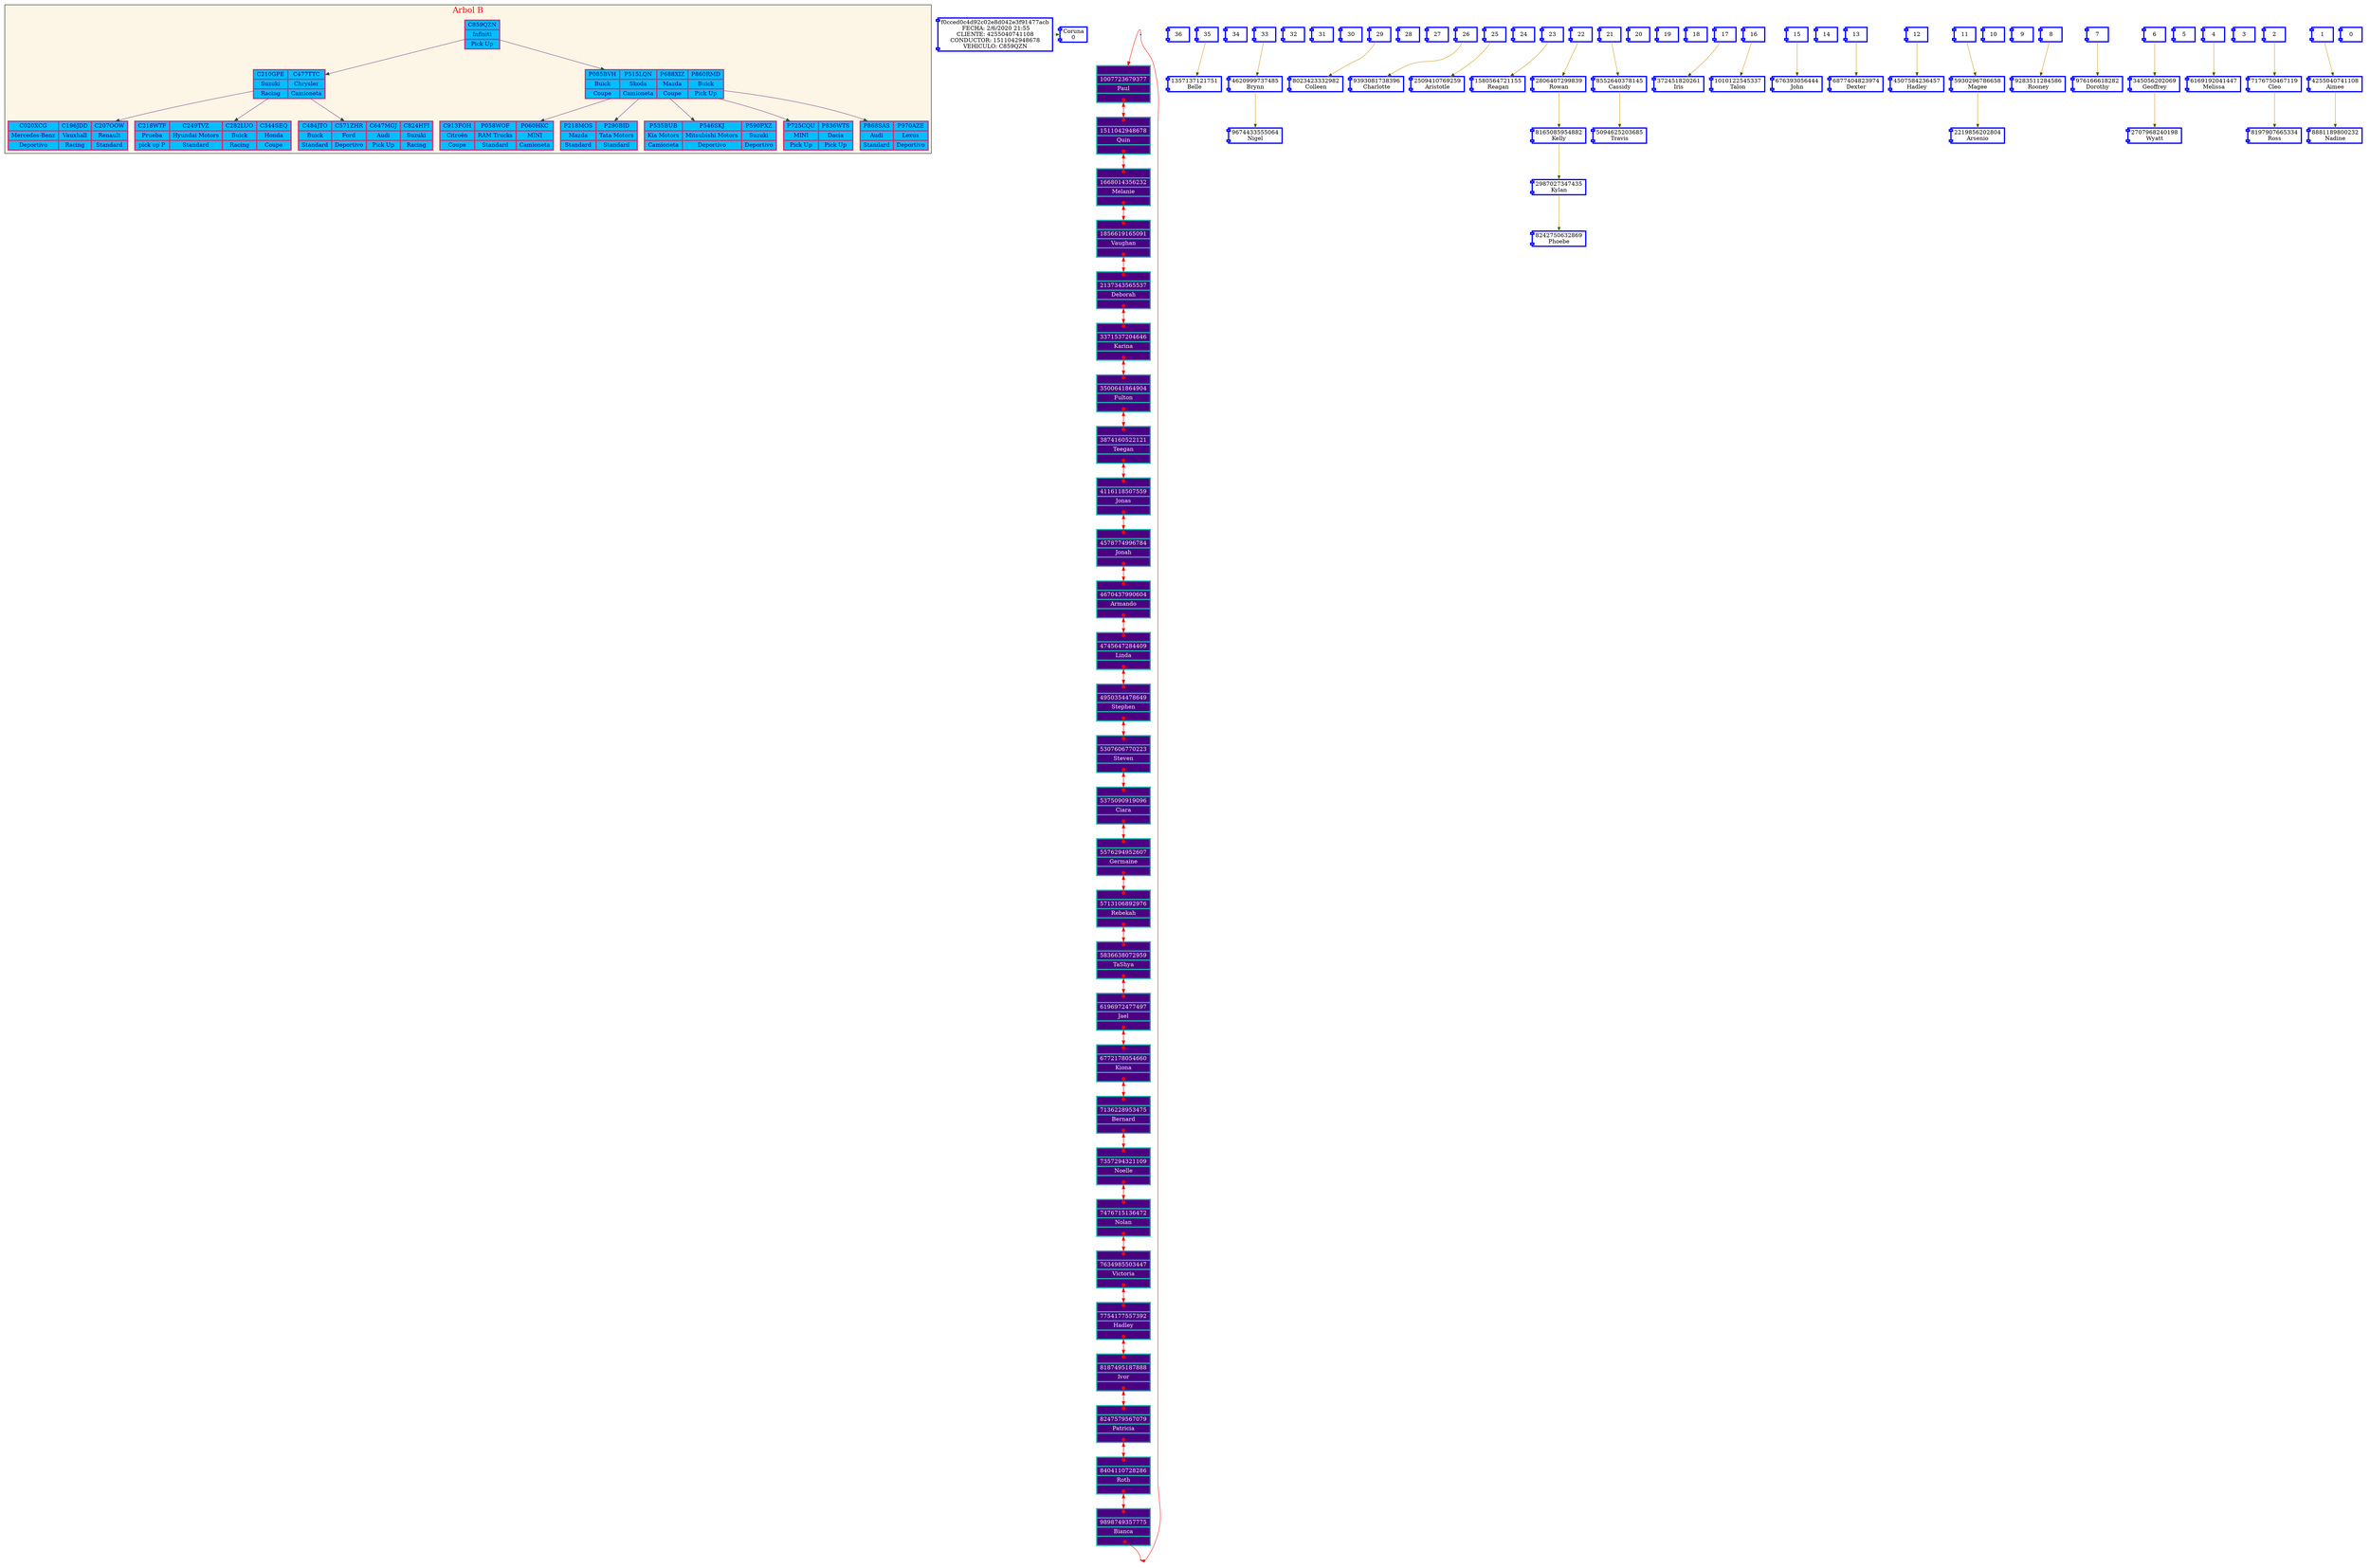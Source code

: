 digraph MAIN {
node[shape=component style="solid" color="blue" fontcolor = "black" penwidth=3];
edge[style=filled fillcolor="darkgreen" color="darkgoldenrod3"];
rankdir=TB;
subgraph cluster_0{
rankdir=TB;
bgcolor="oldlace"; 
node[fillcolor =deepskyblue , fontcolor = navy , color =    violetred3   ,style = filled, shape = record, width = 1 height = 1];
  67565357819078[ label ="{<C859QZN>C859QZN|Infiniti|Pick Up}"]  
67485048886771[ label ="{<C020XCG>C020XCG|Mercedes-Benz|Deportivo}|{<C196JDD>C196JDD|Vauxhall|Racing}|{<C207OOW>C207OOW|Renault|Standard}"]  
67504956878470[ label ="{<C218WTF>C218WTF|Prueba|pick up P}|{<C249TVZ>C249TVZ|Hyundai Motors|Standard}|{<C282LUO>C282LUO|Buick|Racing}|{<C344SEQ>C344SEQ|Honda|Coupe}"]  
67525652748479[ label ="{<C484JTO>C484JTO|Buick|Standard}|{<C571ZHR>C571ZHR|Ford|Deportivo}|{<C647MGJ>C647MGJ|Audi|Pick Up}|{<C824HFI>C824HFI|Suzuki|Racing}"]  
67504948718069[ label ="{<C210GPE>C210GPE|Suzuki|Racing}|{<C477TTC>C477TTC|Chrysler|Camioneta}"]  
67574951707972[ label ="{<C913FOH>C913FOH|Citroën|Coupe}|{<P058WOF>P058WOF|RAM Trucks|Standard}|{<P060HKC>P060HKC|MINI|Camioneta}"]  
80504956777983[ label ="{<P218MOS>P218MOS|Mazda|Standard}|{<P290BID>P290BID|Tata Motors|Standard}"]  
80535153668566[ label ="{<P535BUB>P535BUB|Kia Motors|Camioneta}|{<P546SKJ>P546SKJ|Mitsubishi Motors|Deportivo}|{<P590PXZ>P590PXZ|Suzuki|Deportivo}"]  
80555053678185[ label ="{<P725CQU>P725CQU|MINI|Pick Up}|{<P836WTS>P836WTS|Dacia|Pick Up}"]  
80565456836583[ label ="{<P868SAS>P868SAS|Audi|Standard}|{<P970AZE>P970AZE|Lexus|Deportivo}"]  
80485653668672[ label ="{<P085BVH>P085BVH|Buick|Coupe}|{<P515LQN>P515LQN|Skoda|Camioneta}|{<P688XIZ>P688XIZ|Mazda|Coupe}|{<P860RMD>P860RMD|Buick|Pick Up}"]  
67504948718069->67485048886771[dir="forward", color=mediumorchid4];
67504948718069->67504956878470[dir="forward", color=mediumorchid4];
67504948718069->67525652748479[dir="forward", color=mediumorchid4];
67565357819078->67504948718069[dir="forward", color=mediumorchid4];
80485653668672->67574951707972[dir="forward", color=mediumorchid4];
80485653668672->80504956777983[dir="forward", color=mediumorchid4];
80485653668672->80535153668566[dir="forward", color=mediumorchid4];
80485653668672->80555053678185[dir="forward", color=mediumorchid4];
80485653668672->80565456836583[dir="forward", color=mediumorchid4];
67565357819078->80485653668672[dir="forward", color=mediumorchid4];
label="Arbol B"fontsize=20 fontcolor=red;
}subgraph cluster_1{
style=filled;
color=white;
"f0cced0c4d92c02e8d042e3f91477acb"[label="f0cced0c4d92c02e8d042e3f91477acb
 FECHA: 2/6/2020 21:55
CLIENTE: 4255040741108
CONDUCTOR: 1511042948678
VEHICULO: C859QZN"];
"0Coruna"[label="Coruna
0"];
{ rank = same;"f0cced0c4d92c02e8d042e3f91477acb";"0Coruna";}
"f0cced0c4d92c02e8d042e3f91477acb"->"0Coruna"}
subgraph cluster_2{
style=filled;
color=white;node[shape=record];
rankdir=TB;
1007723679377[label="{<before>|<ID>1007723679377|<data>Paul|<next>}" style="filled" fillcolor="indigo" color="lightseagreen" fontcolor="whitesmoke" penwidth=3];
1511042948678[label="{<before>|<ID>1511042948678|<data>Quin|<next>}" style="filled" fillcolor="indigo" color="lightseagreen" fontcolor="whitesmoke" penwidth=3];
1668014356232[label="{<before>|<ID>1668014356232|<data>Melanie|<next>}" style="filled" fillcolor="indigo" color="lightseagreen" fontcolor="whitesmoke" penwidth=3];
1856619165091[label="{<before>|<ID>1856619165091|<data>Vaughan|<next>}" style="filled" fillcolor="indigo" color="lightseagreen" fontcolor="whitesmoke" penwidth=3];
2137343565537[label="{<before>|<ID>2137343565537|<data>Deborah|<next>}" style="filled" fillcolor="indigo" color="lightseagreen" fontcolor="whitesmoke" penwidth=3];
3371537204646[label="{<before>|<ID>3371537204646|<data>Karina|<next>}" style="filled" fillcolor="indigo" color="lightseagreen" fontcolor="whitesmoke" penwidth=3];
3500641864904[label="{<before>|<ID>3500641864904|<data>Fulton|<next>}" style="filled" fillcolor="indigo" color="lightseagreen" fontcolor="whitesmoke" penwidth=3];
3874160522121[label="{<before>|<ID>3874160522121|<data>Teegan|<next>}" style="filled" fillcolor="indigo" color="lightseagreen" fontcolor="whitesmoke" penwidth=3];
4116118507559[label="{<before>|<ID>4116118507559|<data>Jonas|<next>}" style="filled" fillcolor="indigo" color="lightseagreen" fontcolor="whitesmoke" penwidth=3];
4578774996784[label="{<before>|<ID>4578774996784|<data>Jonah|<next>}" style="filled" fillcolor="indigo" color="lightseagreen" fontcolor="whitesmoke" penwidth=3];
4670437990604[label="{<before>|<ID>4670437990604|<data>Armando|<next>}" style="filled" fillcolor="indigo" color="lightseagreen" fontcolor="whitesmoke" penwidth=3];
4745647284409[label="{<before>|<ID>4745647284409|<data>Linda|<next>}" style="filled" fillcolor="indigo" color="lightseagreen" fontcolor="whitesmoke" penwidth=3];
4950354478649[label="{<before>|<ID>4950354478649|<data>Stephen|<next>}" style="filled" fillcolor="indigo" color="lightseagreen" fontcolor="whitesmoke" penwidth=3];
5307606770223[label="{<before>|<ID>5307606770223|<data>Steven|<next>}" style="filled" fillcolor="indigo" color="lightseagreen" fontcolor="whitesmoke" penwidth=3];
5375090919096[label="{<before>|<ID>5375090919096|<data>Ciara|<next>}" style="filled" fillcolor="indigo" color="lightseagreen" fontcolor="whitesmoke" penwidth=3];
5576294952607[label="{<before>|<ID>5576294952607|<data>Germaine|<next>}" style="filled" fillcolor="indigo" color="lightseagreen" fontcolor="whitesmoke" penwidth=3];
5713106892976[label="{<before>|<ID>5713106892976|<data>Rebekah|<next>}" style="filled" fillcolor="indigo" color="lightseagreen" fontcolor="whitesmoke" penwidth=3];
5836638072959[label="{<before>|<ID>5836638072959|<data>TaShya|<next>}" style="filled" fillcolor="indigo" color="lightseagreen" fontcolor="whitesmoke" penwidth=3];
6196972477497[label="{<before>|<ID>6196972477497|<data>Jael|<next>}" style="filled" fillcolor="indigo" color="lightseagreen" fontcolor="whitesmoke" penwidth=3];
6772178054660[label="{<before>|<ID>6772178054660|<data>Kiona|<next>}" style="filled" fillcolor="indigo" color="lightseagreen" fontcolor="whitesmoke" penwidth=3];
7136228953475[label="{<before>|<ID>7136228953475|<data>Bernard|<next>}" style="filled" fillcolor="indigo" color="lightseagreen" fontcolor="whitesmoke" penwidth=3];
7357294321109[label="{<before>|<ID>7357294321109|<data>Noelle|<next>}" style="filled" fillcolor="indigo" color="lightseagreen" fontcolor="whitesmoke" penwidth=3];
7476715136472[label="{<before>|<ID>7476715136472|<data>Nolan|<next>}" style="filled" fillcolor="indigo" color="lightseagreen" fontcolor="whitesmoke" penwidth=3];
7634985503447[label="{<before>|<ID>7634985503447|<data>Victoria|<next>}" style="filled" fillcolor="indigo" color="lightseagreen" fontcolor="whitesmoke" penwidth=3];
7754177557392[label="{<before>|<ID>7754177557392|<data>Hadley|<next>}" style="filled" fillcolor="indigo" color="lightseagreen" fontcolor="whitesmoke" penwidth=3];
8187495187888[label="{<before>|<ID>8187495187888|<data>Ivor|<next>}" style="filled" fillcolor="indigo" color="lightseagreen" fontcolor="whitesmoke" penwidth=3];
8247579567079[label="{<before>|<ID>8247579567079|<data>Patricia|<next>}" style="filled" fillcolor="indigo" color="lightseagreen" fontcolor="whitesmoke" penwidth=3];
8404110728286[label="{<before>|<ID>8404110728286|<data>Roth|<next>}" style="filled" fillcolor="indigo" color="lightseagreen" fontcolor="whitesmoke" penwidth=3];
9898749357775[label="{<before>|<ID>9898749357775|<data>Bianca|<next>}" style="filled" fillcolor="indigo" color="lightseagreen" fontcolor="whitesmoke" penwidth=3];
edge[tailclip=false,arrowtail=dot,dir=both style=filled fillcolor="red" color="red"];
{node[shape=point height=0] p0 p4}
p0:n -> "1007723679377"[arrowtail=none];
p0:s -> p4:s[arrowtail=none];
1007723679377:next:c ->1511042948678:before;
1511042948678:before:c ->1007723679377:next;
1511042948678:next:c ->1668014356232:before;
1668014356232:before:c ->1511042948678:next;
1668014356232:next:c ->1856619165091:before;
1856619165091:before:c ->1668014356232:next;
1856619165091:next:c ->2137343565537:before;
2137343565537:before:c ->1856619165091:next;
2137343565537:next:c ->3371537204646:before;
3371537204646:before:c ->2137343565537:next;
3371537204646:next:c ->3500641864904:before;
3500641864904:before:c ->3371537204646:next;
3500641864904:next:c ->3874160522121:before;
3874160522121:before:c ->3500641864904:next;
3874160522121:next:c ->4116118507559:before;
4116118507559:before:c ->3874160522121:next;
4116118507559:next:c ->4578774996784:before;
4578774996784:before:c ->4116118507559:next;
4578774996784:next:c ->4670437990604:before;
4670437990604:before:c ->4578774996784:next;
4670437990604:next:c ->4745647284409:before;
4745647284409:before:c ->4670437990604:next;
4745647284409:next:c ->4950354478649:before;
4950354478649:before:c ->4745647284409:next;
4950354478649:next:c ->5307606770223:before;
5307606770223:before:c ->4950354478649:next;
5307606770223:next:c ->5375090919096:before;
5375090919096:before:c ->5307606770223:next;
5375090919096:next:c ->5576294952607:before;
5576294952607:before:c ->5375090919096:next;
5576294952607:next:c ->5713106892976:before;
5713106892976:before:c ->5576294952607:next;
5713106892976:next:c ->5836638072959:before;
5836638072959:before:c ->5713106892976:next;
5836638072959:next:c ->6196972477497:before;
6196972477497:before:c ->5836638072959:next;
6196972477497:next:c ->6772178054660:before;
6772178054660:before:c ->6196972477497:next;
6772178054660:next:c ->7136228953475:before;
7136228953475:before:c ->6772178054660:next;
7136228953475:next:c ->7357294321109:before;
7357294321109:before:c ->7136228953475:next;
7357294321109:next:c ->7476715136472:before;
7476715136472:before:c ->7357294321109:next;
7476715136472:next:c ->7634985503447:before;
7634985503447:before:c ->7476715136472:next;
7634985503447:next:c ->7754177557392:before;
7754177557392:before:c ->7634985503447:next;
7754177557392:next:c ->8187495187888:before;
8187495187888:before:c ->7754177557392:next;
8187495187888:next:c ->8247579567079:before;
8247579567079:before:c ->8187495187888:next;
8247579567079:next:c ->8404110728286:before;
8404110728286:before:c ->8247579567079:next;
8404110728286:next:c ->9898749357775:before;
9898749357775:before:c ->8404110728286:next;
9898749357775:next:c -> p4:n[arrowhead=none]
}
subgraph cluster_3{
style=filled;
color=white;
"0";
"1";
"4255040741108"[label ="4255040741108
Aimee"];
"8881189800232"[label ="8881189800232
Nadine"];
"4255040741108"->"8881189800232";
1->"4255040741108";
"2";
"7176750467119"[label ="7176750467119
Cleo"];
"8197907665334"[label ="8197907665334
Ross"];
"7176750467119"->"8197907665334";
2->"7176750467119";
"3";
"4";
"6169192041447"[label ="6169192041447
Melissa"];
4->"6169192041447";
"5";
"6";
"345056202069"[label ="345056202069
Geoffrey"];
"2707968240198"[label ="2707968240198
Wyatt"];
"345056202069"->"2707968240198";
6->"345056202069";
"7";
"976166618282"[label ="976166618282
Dorothy"];
7->"976166618282";
"8";
"9283511284586"[label ="9283511284586
Rooney"];
8->"9283511284586";
"9";
"10";
"11";
"5930296786658"[label ="5930296786658
Magee"];
"2219856202804"[label ="2219856202804
Arsenio"];
"5930296786658"->"2219856202804";
11->"5930296786658";
"12";
"4507584236457"[label ="4507584236457
Hadley"];
12->"4507584236457";
"13";
"6877404823974"[label ="6877404823974
Dexter"];
13->"6877404823974";
"14";
"15";
"676393056444"[label ="676393056444
John"];
15->"676393056444";
"16";
"1010122545337"[label ="1010122545337
Talon"];
16->"1010122545337";
"17";
"372451820261"[label ="372451820261
Iris"];
17->"372451820261";
"18";
"19";
"20";
"21";
"8552640378145"[label ="8552640378145
Cassidy"];
"5094625203685"[label ="5094625203685
Travis"];
"8552640378145"->"5094625203685";
21->"8552640378145";
"22";
"2806407299839"[label ="2806407299839
Rowan"];
"8165085954882"[label ="8165085954882
Kelly"];
"2987027347435"[label ="2987027347435
Kylan"];
"8242750632869"[label ="8242750632869
Phoebe"];
"2806407299839"->"8165085954882";
"8165085954882"->"2987027347435";
"2987027347435"->"8242750632869";
22->"2806407299839";
"23";
"1580564721155"[label ="1580564721155
Reagan"];
23->"1580564721155";
"24";
"25";
"2509410769259"[label ="2509410769259
Aristotle"];
25->"2509410769259";
"26";
"9393081738396"[label ="9393081738396
Charlotte"];
26->"9393081738396";
"27";
"28";
"29";
"8023423332982"[label ="8023423332982
Colleen"];
29->"8023423332982";
"30";
"31";
"32";
"33";
"4620999737485"[label ="4620999737485
Brynn"];
"9674433555064"[label ="9674433555064
Nigel"];
"4620999737485"->"9674433555064";
33->"4620999737485";
"34";
"35";
"1357137121751"[label ="1357137121751
Belle"];
35->"1357137121751";
"36";
}
}
